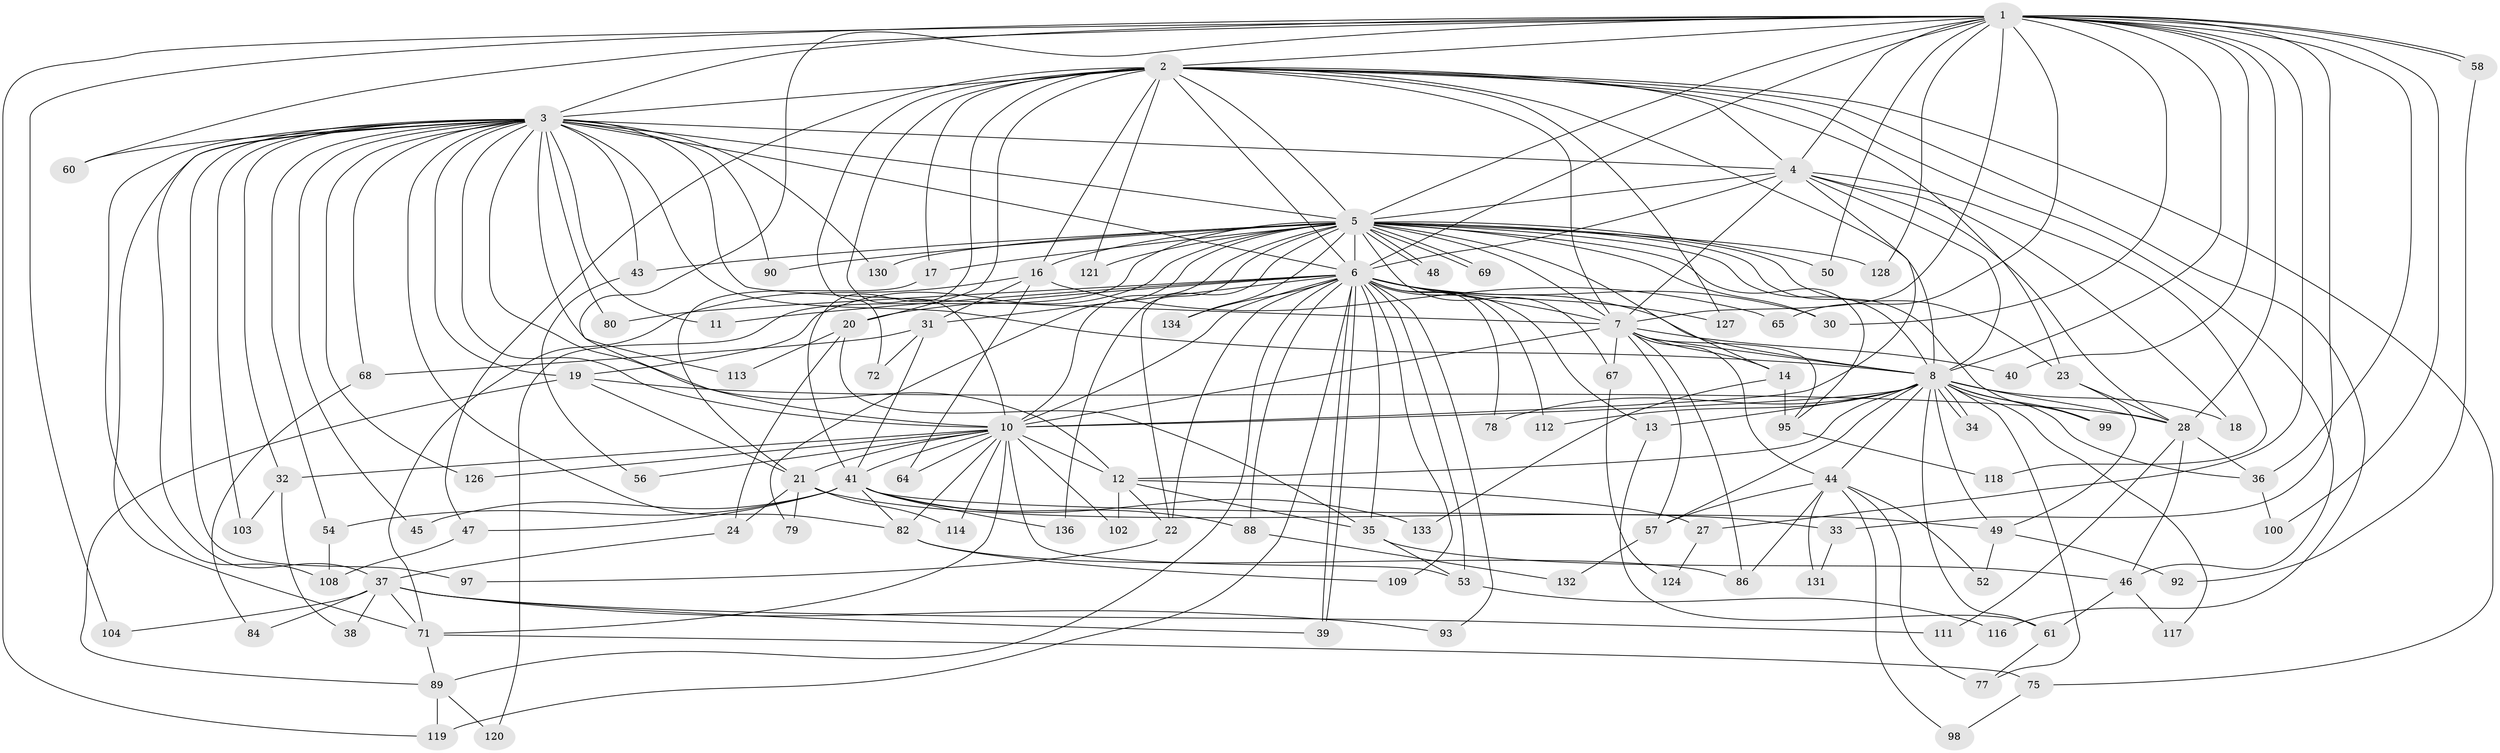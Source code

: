 // Generated by graph-tools (version 1.1) at 2025/23/03/03/25 07:23:37]
// undirected, 102 vertices, 247 edges
graph export_dot {
graph [start="1"]
  node [color=gray90,style=filled];
  1 [super="+81"];
  2 [super="+15"];
  3 [super="+9"];
  4 [super="+74"];
  5 [super="+101"];
  6 [super="+107"];
  7 [super="+87"];
  8 [super="+29"];
  10 [super="+25"];
  11;
  12 [super="+70"];
  13;
  14;
  16 [super="+115"];
  17 [super="+59"];
  18;
  19 [super="+26"];
  20;
  21;
  22 [super="+94"];
  23;
  24;
  27;
  28 [super="+42"];
  30 [super="+105"];
  31 [super="+51"];
  32;
  33;
  34;
  35 [super="+76"];
  36 [super="+83"];
  37 [super="+62"];
  38;
  39;
  40;
  41 [super="+129"];
  43;
  44 [super="+110"];
  45;
  46 [super="+63"];
  47 [super="+125"];
  48;
  49 [super="+91"];
  50;
  52;
  53 [super="+55"];
  54;
  56;
  57 [super="+122"];
  58;
  60;
  61 [super="+66"];
  64;
  65;
  67;
  68;
  69;
  71 [super="+73"];
  72;
  75;
  77 [super="+85"];
  78;
  79;
  80;
  82;
  84;
  86;
  88;
  89 [super="+106"];
  90;
  92;
  93;
  95 [super="+96"];
  97;
  98;
  99;
  100;
  102;
  103;
  104;
  108;
  109;
  111;
  112;
  113 [super="+123"];
  114;
  116;
  117;
  118;
  119 [super="+135"];
  120;
  121;
  124;
  126;
  127;
  128;
  130;
  131;
  132;
  133;
  134;
  136;
  1 -- 2;
  1 -- 3 [weight=2];
  1 -- 4;
  1 -- 5;
  1 -- 6;
  1 -- 7 [weight=2];
  1 -- 8;
  1 -- 10;
  1 -- 27;
  1 -- 33;
  1 -- 40;
  1 -- 50;
  1 -- 58;
  1 -- 58;
  1 -- 60;
  1 -- 65;
  1 -- 100;
  1 -- 104;
  1 -- 128;
  1 -- 119;
  1 -- 36;
  1 -- 28;
  1 -- 30;
  2 -- 3 [weight=3];
  2 -- 4;
  2 -- 5;
  2 -- 6;
  2 -- 7;
  2 -- 8;
  2 -- 10;
  2 -- 17;
  2 -- 23;
  2 -- 41;
  2 -- 46;
  2 -- 47;
  2 -- 72;
  2 -- 75;
  2 -- 116;
  2 -- 127;
  2 -- 16;
  2 -- 20;
  2 -- 121;
  3 -- 4 [weight=2];
  3 -- 5 [weight=2];
  3 -- 6 [weight=2];
  3 -- 7 [weight=2];
  3 -- 8 [weight=2];
  3 -- 10 [weight=2];
  3 -- 11;
  3 -- 12;
  3 -- 19 [weight=2];
  3 -- 43;
  3 -- 80;
  3 -- 103;
  3 -- 108;
  3 -- 130;
  3 -- 68;
  3 -- 82;
  3 -- 90;
  3 -- 32;
  3 -- 97;
  3 -- 37;
  3 -- 45;
  3 -- 113 [weight=2];
  3 -- 54;
  3 -- 60;
  3 -- 126;
  3 -- 71;
  4 -- 5;
  4 -- 6;
  4 -- 7;
  4 -- 8;
  4 -- 10;
  4 -- 18;
  4 -- 28;
  4 -- 118;
  5 -- 6 [weight=2];
  5 -- 7;
  5 -- 8;
  5 -- 10 [weight=2];
  5 -- 14;
  5 -- 16;
  5 -- 17;
  5 -- 19;
  5 -- 22;
  5 -- 23;
  5 -- 30;
  5 -- 43;
  5 -- 48;
  5 -- 48;
  5 -- 50;
  5 -- 67;
  5 -- 69;
  5 -- 69;
  5 -- 79;
  5 -- 90;
  5 -- 99;
  5 -- 120;
  5 -- 121;
  5 -- 128;
  5 -- 130;
  5 -- 134;
  5 -- 136;
  5 -- 95;
  6 -- 7;
  6 -- 8;
  6 -- 10;
  6 -- 11;
  6 -- 13;
  6 -- 20;
  6 -- 22;
  6 -- 30;
  6 -- 31;
  6 -- 35 [weight=2];
  6 -- 39;
  6 -- 39;
  6 -- 78;
  6 -- 80;
  6 -- 88;
  6 -- 89;
  6 -- 93;
  6 -- 109;
  6 -- 112;
  6 -- 134;
  6 -- 127;
  6 -- 119;
  6 -- 53;
  7 -- 8;
  7 -- 10;
  7 -- 14;
  7 -- 40;
  7 -- 44;
  7 -- 57;
  7 -- 67;
  7 -- 86;
  7 -- 95;
  8 -- 10;
  8 -- 13;
  8 -- 18;
  8 -- 34;
  8 -- 34;
  8 -- 44;
  8 -- 49;
  8 -- 57;
  8 -- 61;
  8 -- 77;
  8 -- 78;
  8 -- 99;
  8 -- 12;
  8 -- 112;
  8 -- 117;
  8 -- 36;
  8 -- 28;
  10 -- 12;
  10 -- 21;
  10 -- 32;
  10 -- 41;
  10 -- 56;
  10 -- 64;
  10 -- 71;
  10 -- 82;
  10 -- 102;
  10 -- 114;
  10 -- 126;
  10 -- 53;
  12 -- 27;
  12 -- 35;
  12 -- 102;
  12 -- 22;
  13 -- 61;
  14 -- 95;
  14 -- 133;
  16 -- 31;
  16 -- 64;
  16 -- 65;
  16 -- 71;
  17 -- 21;
  19 -- 21;
  19 -- 28;
  19 -- 89;
  20 -- 24;
  20 -- 113;
  20 -- 35;
  21 -- 24;
  21 -- 33;
  21 -- 79;
  21 -- 114;
  22 -- 97;
  23 -- 28;
  23 -- 49;
  24 -- 37;
  27 -- 124;
  28 -- 36;
  28 -- 111;
  28 -- 46;
  31 -- 68;
  31 -- 72;
  31 -- 41;
  32 -- 38;
  32 -- 103;
  33 -- 131;
  35 -- 46;
  35 -- 53;
  36 -- 100;
  37 -- 38;
  37 -- 71;
  37 -- 84;
  37 -- 93;
  37 -- 104;
  37 -- 111;
  37 -- 39;
  41 -- 45;
  41 -- 47;
  41 -- 54;
  41 -- 88;
  41 -- 136;
  41 -- 82;
  41 -- 133;
  41 -- 49;
  43 -- 56;
  44 -- 52;
  44 -- 77;
  44 -- 98;
  44 -- 131;
  44 -- 86;
  44 -- 57;
  46 -- 61;
  46 -- 117;
  47 -- 108;
  49 -- 52;
  49 -- 92;
  53 -- 116;
  54 -- 108;
  57 -- 132;
  58 -- 92;
  61 -- 77;
  67 -- 124;
  68 -- 84;
  71 -- 75;
  71 -- 89;
  75 -- 98;
  82 -- 86;
  82 -- 109;
  88 -- 132;
  89 -- 120;
  89 -- 119;
  95 -- 118;
}
